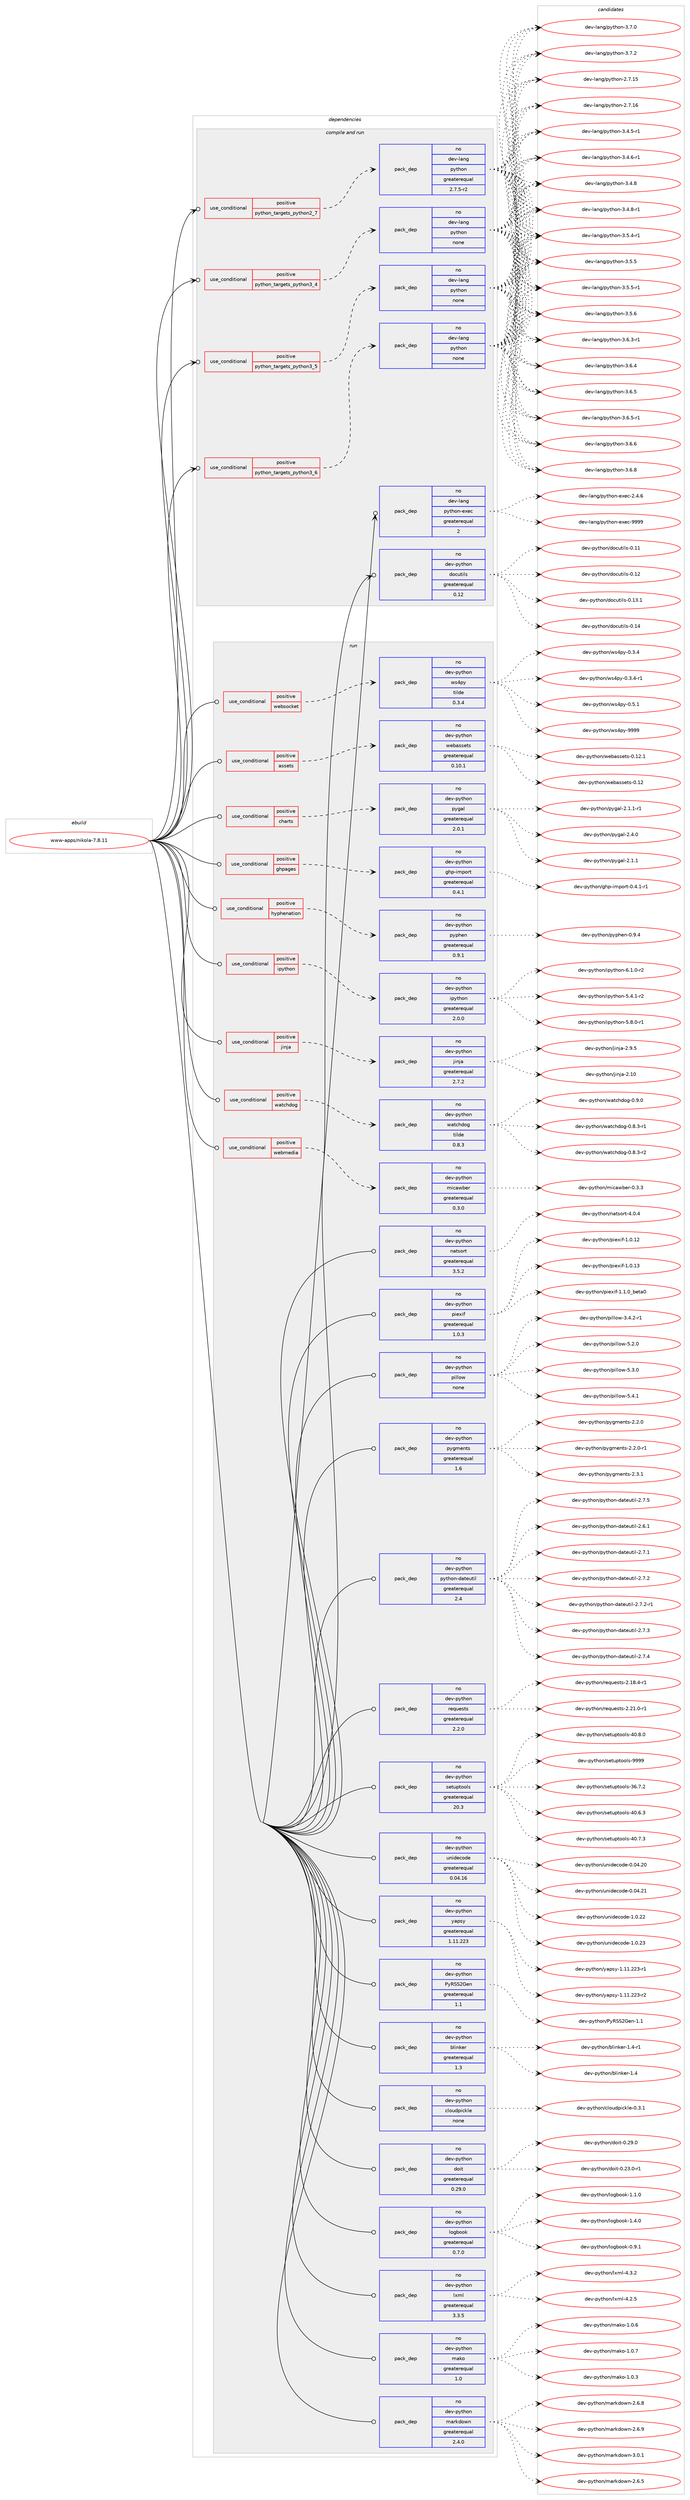 digraph prolog {

# *************
# Graph options
# *************

newrank=true;
concentrate=true;
compound=true;
graph [rankdir=LR,fontname=Helvetica,fontsize=10,ranksep=1.5];#, ranksep=2.5, nodesep=0.2];
edge  [arrowhead=vee];
node  [fontname=Helvetica,fontsize=10];

# **********
# The ebuild
# **********

subgraph cluster_leftcol {
color=gray;
rank=same;
label=<<i>ebuild</i>>;
id [label="www-apps/nikola-7.8.11", color=red, width=4, href="../www-apps/nikola-7.8.11.svg"];
}

# ****************
# The dependencies
# ****************

subgraph cluster_midcol {
color=gray;
label=<<i>dependencies</i>>;
subgraph cluster_compile {
fillcolor="#eeeeee";
style=filled;
label=<<i>compile</i>>;
}
subgraph cluster_compileandrun {
fillcolor="#eeeeee";
style=filled;
label=<<i>compile and run</i>>;
subgraph cond463301 {
dependency1745861 [label=<<TABLE BORDER="0" CELLBORDER="1" CELLSPACING="0" CELLPADDING="4"><TR><TD ROWSPAN="3" CELLPADDING="10">use_conditional</TD></TR><TR><TD>positive</TD></TR><TR><TD>python_targets_python2_7</TD></TR></TABLE>>, shape=none, color=red];
subgraph pack1253371 {
dependency1745862 [label=<<TABLE BORDER="0" CELLBORDER="1" CELLSPACING="0" CELLPADDING="4" WIDTH="220"><TR><TD ROWSPAN="6" CELLPADDING="30">pack_dep</TD></TR><TR><TD WIDTH="110">no</TD></TR><TR><TD>dev-lang</TD></TR><TR><TD>python</TD></TR><TR><TD>greaterequal</TD></TR><TR><TD>2.7.5-r2</TD></TR></TABLE>>, shape=none, color=blue];
}
dependency1745861:e -> dependency1745862:w [weight=20,style="dashed",arrowhead="vee"];
}
id:e -> dependency1745861:w [weight=20,style="solid",arrowhead="odotvee"];
subgraph cond463302 {
dependency1745863 [label=<<TABLE BORDER="0" CELLBORDER="1" CELLSPACING="0" CELLPADDING="4"><TR><TD ROWSPAN="3" CELLPADDING="10">use_conditional</TD></TR><TR><TD>positive</TD></TR><TR><TD>python_targets_python3_4</TD></TR></TABLE>>, shape=none, color=red];
subgraph pack1253372 {
dependency1745864 [label=<<TABLE BORDER="0" CELLBORDER="1" CELLSPACING="0" CELLPADDING="4" WIDTH="220"><TR><TD ROWSPAN="6" CELLPADDING="30">pack_dep</TD></TR><TR><TD WIDTH="110">no</TD></TR><TR><TD>dev-lang</TD></TR><TR><TD>python</TD></TR><TR><TD>none</TD></TR><TR><TD></TD></TR></TABLE>>, shape=none, color=blue];
}
dependency1745863:e -> dependency1745864:w [weight=20,style="dashed",arrowhead="vee"];
}
id:e -> dependency1745863:w [weight=20,style="solid",arrowhead="odotvee"];
subgraph cond463303 {
dependency1745865 [label=<<TABLE BORDER="0" CELLBORDER="1" CELLSPACING="0" CELLPADDING="4"><TR><TD ROWSPAN="3" CELLPADDING="10">use_conditional</TD></TR><TR><TD>positive</TD></TR><TR><TD>python_targets_python3_5</TD></TR></TABLE>>, shape=none, color=red];
subgraph pack1253373 {
dependency1745866 [label=<<TABLE BORDER="0" CELLBORDER="1" CELLSPACING="0" CELLPADDING="4" WIDTH="220"><TR><TD ROWSPAN="6" CELLPADDING="30">pack_dep</TD></TR><TR><TD WIDTH="110">no</TD></TR><TR><TD>dev-lang</TD></TR><TR><TD>python</TD></TR><TR><TD>none</TD></TR><TR><TD></TD></TR></TABLE>>, shape=none, color=blue];
}
dependency1745865:e -> dependency1745866:w [weight=20,style="dashed",arrowhead="vee"];
}
id:e -> dependency1745865:w [weight=20,style="solid",arrowhead="odotvee"];
subgraph cond463304 {
dependency1745867 [label=<<TABLE BORDER="0" CELLBORDER="1" CELLSPACING="0" CELLPADDING="4"><TR><TD ROWSPAN="3" CELLPADDING="10">use_conditional</TD></TR><TR><TD>positive</TD></TR><TR><TD>python_targets_python3_6</TD></TR></TABLE>>, shape=none, color=red];
subgraph pack1253374 {
dependency1745868 [label=<<TABLE BORDER="0" CELLBORDER="1" CELLSPACING="0" CELLPADDING="4" WIDTH="220"><TR><TD ROWSPAN="6" CELLPADDING="30">pack_dep</TD></TR><TR><TD WIDTH="110">no</TD></TR><TR><TD>dev-lang</TD></TR><TR><TD>python</TD></TR><TR><TD>none</TD></TR><TR><TD></TD></TR></TABLE>>, shape=none, color=blue];
}
dependency1745867:e -> dependency1745868:w [weight=20,style="dashed",arrowhead="vee"];
}
id:e -> dependency1745867:w [weight=20,style="solid",arrowhead="odotvee"];
subgraph pack1253375 {
dependency1745869 [label=<<TABLE BORDER="0" CELLBORDER="1" CELLSPACING="0" CELLPADDING="4" WIDTH="220"><TR><TD ROWSPAN="6" CELLPADDING="30">pack_dep</TD></TR><TR><TD WIDTH="110">no</TD></TR><TR><TD>dev-lang</TD></TR><TR><TD>python-exec</TD></TR><TR><TD>greaterequal</TD></TR><TR><TD>2</TD></TR></TABLE>>, shape=none, color=blue];
}
id:e -> dependency1745869:w [weight=20,style="solid",arrowhead="odotvee"];
subgraph pack1253376 {
dependency1745870 [label=<<TABLE BORDER="0" CELLBORDER="1" CELLSPACING="0" CELLPADDING="4" WIDTH="220"><TR><TD ROWSPAN="6" CELLPADDING="30">pack_dep</TD></TR><TR><TD WIDTH="110">no</TD></TR><TR><TD>dev-python</TD></TR><TR><TD>docutils</TD></TR><TR><TD>greaterequal</TD></TR><TR><TD>0.12</TD></TR></TABLE>>, shape=none, color=blue];
}
id:e -> dependency1745870:w [weight=20,style="solid",arrowhead="odotvee"];
}
subgraph cluster_run {
fillcolor="#eeeeee";
style=filled;
label=<<i>run</i>>;
subgraph cond463305 {
dependency1745871 [label=<<TABLE BORDER="0" CELLBORDER="1" CELLSPACING="0" CELLPADDING="4"><TR><TD ROWSPAN="3" CELLPADDING="10">use_conditional</TD></TR><TR><TD>positive</TD></TR><TR><TD>assets</TD></TR></TABLE>>, shape=none, color=red];
subgraph pack1253377 {
dependency1745872 [label=<<TABLE BORDER="0" CELLBORDER="1" CELLSPACING="0" CELLPADDING="4" WIDTH="220"><TR><TD ROWSPAN="6" CELLPADDING="30">pack_dep</TD></TR><TR><TD WIDTH="110">no</TD></TR><TR><TD>dev-python</TD></TR><TR><TD>webassets</TD></TR><TR><TD>greaterequal</TD></TR><TR><TD>0.10.1</TD></TR></TABLE>>, shape=none, color=blue];
}
dependency1745871:e -> dependency1745872:w [weight=20,style="dashed",arrowhead="vee"];
}
id:e -> dependency1745871:w [weight=20,style="solid",arrowhead="odot"];
subgraph cond463306 {
dependency1745873 [label=<<TABLE BORDER="0" CELLBORDER="1" CELLSPACING="0" CELLPADDING="4"><TR><TD ROWSPAN="3" CELLPADDING="10">use_conditional</TD></TR><TR><TD>positive</TD></TR><TR><TD>charts</TD></TR></TABLE>>, shape=none, color=red];
subgraph pack1253378 {
dependency1745874 [label=<<TABLE BORDER="0" CELLBORDER="1" CELLSPACING="0" CELLPADDING="4" WIDTH="220"><TR><TD ROWSPAN="6" CELLPADDING="30">pack_dep</TD></TR><TR><TD WIDTH="110">no</TD></TR><TR><TD>dev-python</TD></TR><TR><TD>pygal</TD></TR><TR><TD>greaterequal</TD></TR><TR><TD>2.0.1</TD></TR></TABLE>>, shape=none, color=blue];
}
dependency1745873:e -> dependency1745874:w [weight=20,style="dashed",arrowhead="vee"];
}
id:e -> dependency1745873:w [weight=20,style="solid",arrowhead="odot"];
subgraph cond463307 {
dependency1745875 [label=<<TABLE BORDER="0" CELLBORDER="1" CELLSPACING="0" CELLPADDING="4"><TR><TD ROWSPAN="3" CELLPADDING="10">use_conditional</TD></TR><TR><TD>positive</TD></TR><TR><TD>ghpages</TD></TR></TABLE>>, shape=none, color=red];
subgraph pack1253379 {
dependency1745876 [label=<<TABLE BORDER="0" CELLBORDER="1" CELLSPACING="0" CELLPADDING="4" WIDTH="220"><TR><TD ROWSPAN="6" CELLPADDING="30">pack_dep</TD></TR><TR><TD WIDTH="110">no</TD></TR><TR><TD>dev-python</TD></TR><TR><TD>ghp-import</TD></TR><TR><TD>greaterequal</TD></TR><TR><TD>0.4.1</TD></TR></TABLE>>, shape=none, color=blue];
}
dependency1745875:e -> dependency1745876:w [weight=20,style="dashed",arrowhead="vee"];
}
id:e -> dependency1745875:w [weight=20,style="solid",arrowhead="odot"];
subgraph cond463308 {
dependency1745877 [label=<<TABLE BORDER="0" CELLBORDER="1" CELLSPACING="0" CELLPADDING="4"><TR><TD ROWSPAN="3" CELLPADDING="10">use_conditional</TD></TR><TR><TD>positive</TD></TR><TR><TD>hyphenation</TD></TR></TABLE>>, shape=none, color=red];
subgraph pack1253380 {
dependency1745878 [label=<<TABLE BORDER="0" CELLBORDER="1" CELLSPACING="0" CELLPADDING="4" WIDTH="220"><TR><TD ROWSPAN="6" CELLPADDING="30">pack_dep</TD></TR><TR><TD WIDTH="110">no</TD></TR><TR><TD>dev-python</TD></TR><TR><TD>pyphen</TD></TR><TR><TD>greaterequal</TD></TR><TR><TD>0.9.1</TD></TR></TABLE>>, shape=none, color=blue];
}
dependency1745877:e -> dependency1745878:w [weight=20,style="dashed",arrowhead="vee"];
}
id:e -> dependency1745877:w [weight=20,style="solid",arrowhead="odot"];
subgraph cond463309 {
dependency1745879 [label=<<TABLE BORDER="0" CELLBORDER="1" CELLSPACING="0" CELLPADDING="4"><TR><TD ROWSPAN="3" CELLPADDING="10">use_conditional</TD></TR><TR><TD>positive</TD></TR><TR><TD>ipython</TD></TR></TABLE>>, shape=none, color=red];
subgraph pack1253381 {
dependency1745880 [label=<<TABLE BORDER="0" CELLBORDER="1" CELLSPACING="0" CELLPADDING="4" WIDTH="220"><TR><TD ROWSPAN="6" CELLPADDING="30">pack_dep</TD></TR><TR><TD WIDTH="110">no</TD></TR><TR><TD>dev-python</TD></TR><TR><TD>ipython</TD></TR><TR><TD>greaterequal</TD></TR><TR><TD>2.0.0</TD></TR></TABLE>>, shape=none, color=blue];
}
dependency1745879:e -> dependency1745880:w [weight=20,style="dashed",arrowhead="vee"];
}
id:e -> dependency1745879:w [weight=20,style="solid",arrowhead="odot"];
subgraph cond463310 {
dependency1745881 [label=<<TABLE BORDER="0" CELLBORDER="1" CELLSPACING="0" CELLPADDING="4"><TR><TD ROWSPAN="3" CELLPADDING="10">use_conditional</TD></TR><TR><TD>positive</TD></TR><TR><TD>jinja</TD></TR></TABLE>>, shape=none, color=red];
subgraph pack1253382 {
dependency1745882 [label=<<TABLE BORDER="0" CELLBORDER="1" CELLSPACING="0" CELLPADDING="4" WIDTH="220"><TR><TD ROWSPAN="6" CELLPADDING="30">pack_dep</TD></TR><TR><TD WIDTH="110">no</TD></TR><TR><TD>dev-python</TD></TR><TR><TD>jinja</TD></TR><TR><TD>greaterequal</TD></TR><TR><TD>2.7.2</TD></TR></TABLE>>, shape=none, color=blue];
}
dependency1745881:e -> dependency1745882:w [weight=20,style="dashed",arrowhead="vee"];
}
id:e -> dependency1745881:w [weight=20,style="solid",arrowhead="odot"];
subgraph cond463311 {
dependency1745883 [label=<<TABLE BORDER="0" CELLBORDER="1" CELLSPACING="0" CELLPADDING="4"><TR><TD ROWSPAN="3" CELLPADDING="10">use_conditional</TD></TR><TR><TD>positive</TD></TR><TR><TD>watchdog</TD></TR></TABLE>>, shape=none, color=red];
subgraph pack1253383 {
dependency1745884 [label=<<TABLE BORDER="0" CELLBORDER="1" CELLSPACING="0" CELLPADDING="4" WIDTH="220"><TR><TD ROWSPAN="6" CELLPADDING="30">pack_dep</TD></TR><TR><TD WIDTH="110">no</TD></TR><TR><TD>dev-python</TD></TR><TR><TD>watchdog</TD></TR><TR><TD>tilde</TD></TR><TR><TD>0.8.3</TD></TR></TABLE>>, shape=none, color=blue];
}
dependency1745883:e -> dependency1745884:w [weight=20,style="dashed",arrowhead="vee"];
}
id:e -> dependency1745883:w [weight=20,style="solid",arrowhead="odot"];
subgraph cond463312 {
dependency1745885 [label=<<TABLE BORDER="0" CELLBORDER="1" CELLSPACING="0" CELLPADDING="4"><TR><TD ROWSPAN="3" CELLPADDING="10">use_conditional</TD></TR><TR><TD>positive</TD></TR><TR><TD>webmedia</TD></TR></TABLE>>, shape=none, color=red];
subgraph pack1253384 {
dependency1745886 [label=<<TABLE BORDER="0" CELLBORDER="1" CELLSPACING="0" CELLPADDING="4" WIDTH="220"><TR><TD ROWSPAN="6" CELLPADDING="30">pack_dep</TD></TR><TR><TD WIDTH="110">no</TD></TR><TR><TD>dev-python</TD></TR><TR><TD>micawber</TD></TR><TR><TD>greaterequal</TD></TR><TR><TD>0.3.0</TD></TR></TABLE>>, shape=none, color=blue];
}
dependency1745885:e -> dependency1745886:w [weight=20,style="dashed",arrowhead="vee"];
}
id:e -> dependency1745885:w [weight=20,style="solid",arrowhead="odot"];
subgraph cond463313 {
dependency1745887 [label=<<TABLE BORDER="0" CELLBORDER="1" CELLSPACING="0" CELLPADDING="4"><TR><TD ROWSPAN="3" CELLPADDING="10">use_conditional</TD></TR><TR><TD>positive</TD></TR><TR><TD>websocket</TD></TR></TABLE>>, shape=none, color=red];
subgraph pack1253385 {
dependency1745888 [label=<<TABLE BORDER="0" CELLBORDER="1" CELLSPACING="0" CELLPADDING="4" WIDTH="220"><TR><TD ROWSPAN="6" CELLPADDING="30">pack_dep</TD></TR><TR><TD WIDTH="110">no</TD></TR><TR><TD>dev-python</TD></TR><TR><TD>ws4py</TD></TR><TR><TD>tilde</TD></TR><TR><TD>0.3.4</TD></TR></TABLE>>, shape=none, color=blue];
}
dependency1745887:e -> dependency1745888:w [weight=20,style="dashed",arrowhead="vee"];
}
id:e -> dependency1745887:w [weight=20,style="solid",arrowhead="odot"];
subgraph pack1253386 {
dependency1745889 [label=<<TABLE BORDER="0" CELLBORDER="1" CELLSPACING="0" CELLPADDING="4" WIDTH="220"><TR><TD ROWSPAN="6" CELLPADDING="30">pack_dep</TD></TR><TR><TD WIDTH="110">no</TD></TR><TR><TD>dev-python</TD></TR><TR><TD>PyRSS2Gen</TD></TR><TR><TD>greaterequal</TD></TR><TR><TD>1.1</TD></TR></TABLE>>, shape=none, color=blue];
}
id:e -> dependency1745889:w [weight=20,style="solid",arrowhead="odot"];
subgraph pack1253387 {
dependency1745890 [label=<<TABLE BORDER="0" CELLBORDER="1" CELLSPACING="0" CELLPADDING="4" WIDTH="220"><TR><TD ROWSPAN="6" CELLPADDING="30">pack_dep</TD></TR><TR><TD WIDTH="110">no</TD></TR><TR><TD>dev-python</TD></TR><TR><TD>blinker</TD></TR><TR><TD>greaterequal</TD></TR><TR><TD>1.3</TD></TR></TABLE>>, shape=none, color=blue];
}
id:e -> dependency1745890:w [weight=20,style="solid",arrowhead="odot"];
subgraph pack1253388 {
dependency1745891 [label=<<TABLE BORDER="0" CELLBORDER="1" CELLSPACING="0" CELLPADDING="4" WIDTH="220"><TR><TD ROWSPAN="6" CELLPADDING="30">pack_dep</TD></TR><TR><TD WIDTH="110">no</TD></TR><TR><TD>dev-python</TD></TR><TR><TD>cloudpickle</TD></TR><TR><TD>none</TD></TR><TR><TD></TD></TR></TABLE>>, shape=none, color=blue];
}
id:e -> dependency1745891:w [weight=20,style="solid",arrowhead="odot"];
subgraph pack1253389 {
dependency1745892 [label=<<TABLE BORDER="0" CELLBORDER="1" CELLSPACING="0" CELLPADDING="4" WIDTH="220"><TR><TD ROWSPAN="6" CELLPADDING="30">pack_dep</TD></TR><TR><TD WIDTH="110">no</TD></TR><TR><TD>dev-python</TD></TR><TR><TD>doit</TD></TR><TR><TD>greaterequal</TD></TR><TR><TD>0.29.0</TD></TR></TABLE>>, shape=none, color=blue];
}
id:e -> dependency1745892:w [weight=20,style="solid",arrowhead="odot"];
subgraph pack1253390 {
dependency1745893 [label=<<TABLE BORDER="0" CELLBORDER="1" CELLSPACING="0" CELLPADDING="4" WIDTH="220"><TR><TD ROWSPAN="6" CELLPADDING="30">pack_dep</TD></TR><TR><TD WIDTH="110">no</TD></TR><TR><TD>dev-python</TD></TR><TR><TD>logbook</TD></TR><TR><TD>greaterequal</TD></TR><TR><TD>0.7.0</TD></TR></TABLE>>, shape=none, color=blue];
}
id:e -> dependency1745893:w [weight=20,style="solid",arrowhead="odot"];
subgraph pack1253391 {
dependency1745894 [label=<<TABLE BORDER="0" CELLBORDER="1" CELLSPACING="0" CELLPADDING="4" WIDTH="220"><TR><TD ROWSPAN="6" CELLPADDING="30">pack_dep</TD></TR><TR><TD WIDTH="110">no</TD></TR><TR><TD>dev-python</TD></TR><TR><TD>lxml</TD></TR><TR><TD>greaterequal</TD></TR><TR><TD>3.3.5</TD></TR></TABLE>>, shape=none, color=blue];
}
id:e -> dependency1745894:w [weight=20,style="solid",arrowhead="odot"];
subgraph pack1253392 {
dependency1745895 [label=<<TABLE BORDER="0" CELLBORDER="1" CELLSPACING="0" CELLPADDING="4" WIDTH="220"><TR><TD ROWSPAN="6" CELLPADDING="30">pack_dep</TD></TR><TR><TD WIDTH="110">no</TD></TR><TR><TD>dev-python</TD></TR><TR><TD>mako</TD></TR><TR><TD>greaterequal</TD></TR><TR><TD>1.0</TD></TR></TABLE>>, shape=none, color=blue];
}
id:e -> dependency1745895:w [weight=20,style="solid",arrowhead="odot"];
subgraph pack1253393 {
dependency1745896 [label=<<TABLE BORDER="0" CELLBORDER="1" CELLSPACING="0" CELLPADDING="4" WIDTH="220"><TR><TD ROWSPAN="6" CELLPADDING="30">pack_dep</TD></TR><TR><TD WIDTH="110">no</TD></TR><TR><TD>dev-python</TD></TR><TR><TD>markdown</TD></TR><TR><TD>greaterequal</TD></TR><TR><TD>2.4.0</TD></TR></TABLE>>, shape=none, color=blue];
}
id:e -> dependency1745896:w [weight=20,style="solid",arrowhead="odot"];
subgraph pack1253394 {
dependency1745897 [label=<<TABLE BORDER="0" CELLBORDER="1" CELLSPACING="0" CELLPADDING="4" WIDTH="220"><TR><TD ROWSPAN="6" CELLPADDING="30">pack_dep</TD></TR><TR><TD WIDTH="110">no</TD></TR><TR><TD>dev-python</TD></TR><TR><TD>natsort</TD></TR><TR><TD>greaterequal</TD></TR><TR><TD>3.5.2</TD></TR></TABLE>>, shape=none, color=blue];
}
id:e -> dependency1745897:w [weight=20,style="solid",arrowhead="odot"];
subgraph pack1253395 {
dependency1745898 [label=<<TABLE BORDER="0" CELLBORDER="1" CELLSPACING="0" CELLPADDING="4" WIDTH="220"><TR><TD ROWSPAN="6" CELLPADDING="30">pack_dep</TD></TR><TR><TD WIDTH="110">no</TD></TR><TR><TD>dev-python</TD></TR><TR><TD>piexif</TD></TR><TR><TD>greaterequal</TD></TR><TR><TD>1.0.3</TD></TR></TABLE>>, shape=none, color=blue];
}
id:e -> dependency1745898:w [weight=20,style="solid",arrowhead="odot"];
subgraph pack1253396 {
dependency1745899 [label=<<TABLE BORDER="0" CELLBORDER="1" CELLSPACING="0" CELLPADDING="4" WIDTH="220"><TR><TD ROWSPAN="6" CELLPADDING="30">pack_dep</TD></TR><TR><TD WIDTH="110">no</TD></TR><TR><TD>dev-python</TD></TR><TR><TD>pillow</TD></TR><TR><TD>none</TD></TR><TR><TD></TD></TR></TABLE>>, shape=none, color=blue];
}
id:e -> dependency1745899:w [weight=20,style="solid",arrowhead="odot"];
subgraph pack1253397 {
dependency1745900 [label=<<TABLE BORDER="0" CELLBORDER="1" CELLSPACING="0" CELLPADDING="4" WIDTH="220"><TR><TD ROWSPAN="6" CELLPADDING="30">pack_dep</TD></TR><TR><TD WIDTH="110">no</TD></TR><TR><TD>dev-python</TD></TR><TR><TD>pygments</TD></TR><TR><TD>greaterequal</TD></TR><TR><TD>1.6</TD></TR></TABLE>>, shape=none, color=blue];
}
id:e -> dependency1745900:w [weight=20,style="solid",arrowhead="odot"];
subgraph pack1253398 {
dependency1745901 [label=<<TABLE BORDER="0" CELLBORDER="1" CELLSPACING="0" CELLPADDING="4" WIDTH="220"><TR><TD ROWSPAN="6" CELLPADDING="30">pack_dep</TD></TR><TR><TD WIDTH="110">no</TD></TR><TR><TD>dev-python</TD></TR><TR><TD>python-dateutil</TD></TR><TR><TD>greaterequal</TD></TR><TR><TD>2.4</TD></TR></TABLE>>, shape=none, color=blue];
}
id:e -> dependency1745901:w [weight=20,style="solid",arrowhead="odot"];
subgraph pack1253399 {
dependency1745902 [label=<<TABLE BORDER="0" CELLBORDER="1" CELLSPACING="0" CELLPADDING="4" WIDTH="220"><TR><TD ROWSPAN="6" CELLPADDING="30">pack_dep</TD></TR><TR><TD WIDTH="110">no</TD></TR><TR><TD>dev-python</TD></TR><TR><TD>requests</TD></TR><TR><TD>greaterequal</TD></TR><TR><TD>2.2.0</TD></TR></TABLE>>, shape=none, color=blue];
}
id:e -> dependency1745902:w [weight=20,style="solid",arrowhead="odot"];
subgraph pack1253400 {
dependency1745903 [label=<<TABLE BORDER="0" CELLBORDER="1" CELLSPACING="0" CELLPADDING="4" WIDTH="220"><TR><TD ROWSPAN="6" CELLPADDING="30">pack_dep</TD></TR><TR><TD WIDTH="110">no</TD></TR><TR><TD>dev-python</TD></TR><TR><TD>setuptools</TD></TR><TR><TD>greaterequal</TD></TR><TR><TD>20.3</TD></TR></TABLE>>, shape=none, color=blue];
}
id:e -> dependency1745903:w [weight=20,style="solid",arrowhead="odot"];
subgraph pack1253401 {
dependency1745904 [label=<<TABLE BORDER="0" CELLBORDER="1" CELLSPACING="0" CELLPADDING="4" WIDTH="220"><TR><TD ROWSPAN="6" CELLPADDING="30">pack_dep</TD></TR><TR><TD WIDTH="110">no</TD></TR><TR><TD>dev-python</TD></TR><TR><TD>unidecode</TD></TR><TR><TD>greaterequal</TD></TR><TR><TD>0.04.16</TD></TR></TABLE>>, shape=none, color=blue];
}
id:e -> dependency1745904:w [weight=20,style="solid",arrowhead="odot"];
subgraph pack1253402 {
dependency1745905 [label=<<TABLE BORDER="0" CELLBORDER="1" CELLSPACING="0" CELLPADDING="4" WIDTH="220"><TR><TD ROWSPAN="6" CELLPADDING="30">pack_dep</TD></TR><TR><TD WIDTH="110">no</TD></TR><TR><TD>dev-python</TD></TR><TR><TD>yapsy</TD></TR><TR><TD>greaterequal</TD></TR><TR><TD>1.11.223</TD></TR></TABLE>>, shape=none, color=blue];
}
id:e -> dependency1745905:w [weight=20,style="solid",arrowhead="odot"];
}
}

# **************
# The candidates
# **************

subgraph cluster_choices {
rank=same;
color=gray;
label=<<i>candidates</i>>;

subgraph choice1253371 {
color=black;
nodesep=1;
choice10010111845108971101034711212111610411111045504655464953 [label="dev-lang/python-2.7.15", color=red, width=4,href="../dev-lang/python-2.7.15.svg"];
choice10010111845108971101034711212111610411111045504655464954 [label="dev-lang/python-2.7.16", color=red, width=4,href="../dev-lang/python-2.7.16.svg"];
choice1001011184510897110103471121211161041111104551465246534511449 [label="dev-lang/python-3.4.5-r1", color=red, width=4,href="../dev-lang/python-3.4.5-r1.svg"];
choice1001011184510897110103471121211161041111104551465246544511449 [label="dev-lang/python-3.4.6-r1", color=red, width=4,href="../dev-lang/python-3.4.6-r1.svg"];
choice100101118451089711010347112121116104111110455146524656 [label="dev-lang/python-3.4.8", color=red, width=4,href="../dev-lang/python-3.4.8.svg"];
choice1001011184510897110103471121211161041111104551465246564511449 [label="dev-lang/python-3.4.8-r1", color=red, width=4,href="../dev-lang/python-3.4.8-r1.svg"];
choice1001011184510897110103471121211161041111104551465346524511449 [label="dev-lang/python-3.5.4-r1", color=red, width=4,href="../dev-lang/python-3.5.4-r1.svg"];
choice100101118451089711010347112121116104111110455146534653 [label="dev-lang/python-3.5.5", color=red, width=4,href="../dev-lang/python-3.5.5.svg"];
choice1001011184510897110103471121211161041111104551465346534511449 [label="dev-lang/python-3.5.5-r1", color=red, width=4,href="../dev-lang/python-3.5.5-r1.svg"];
choice100101118451089711010347112121116104111110455146534654 [label="dev-lang/python-3.5.6", color=red, width=4,href="../dev-lang/python-3.5.6.svg"];
choice1001011184510897110103471121211161041111104551465446514511449 [label="dev-lang/python-3.6.3-r1", color=red, width=4,href="../dev-lang/python-3.6.3-r1.svg"];
choice100101118451089711010347112121116104111110455146544652 [label="dev-lang/python-3.6.4", color=red, width=4,href="../dev-lang/python-3.6.4.svg"];
choice100101118451089711010347112121116104111110455146544653 [label="dev-lang/python-3.6.5", color=red, width=4,href="../dev-lang/python-3.6.5.svg"];
choice1001011184510897110103471121211161041111104551465446534511449 [label="dev-lang/python-3.6.5-r1", color=red, width=4,href="../dev-lang/python-3.6.5-r1.svg"];
choice100101118451089711010347112121116104111110455146544654 [label="dev-lang/python-3.6.6", color=red, width=4,href="../dev-lang/python-3.6.6.svg"];
choice100101118451089711010347112121116104111110455146544656 [label="dev-lang/python-3.6.8", color=red, width=4,href="../dev-lang/python-3.6.8.svg"];
choice100101118451089711010347112121116104111110455146554648 [label="dev-lang/python-3.7.0", color=red, width=4,href="../dev-lang/python-3.7.0.svg"];
choice100101118451089711010347112121116104111110455146554650 [label="dev-lang/python-3.7.2", color=red, width=4,href="../dev-lang/python-3.7.2.svg"];
dependency1745862:e -> choice10010111845108971101034711212111610411111045504655464953:w [style=dotted,weight="100"];
dependency1745862:e -> choice10010111845108971101034711212111610411111045504655464954:w [style=dotted,weight="100"];
dependency1745862:e -> choice1001011184510897110103471121211161041111104551465246534511449:w [style=dotted,weight="100"];
dependency1745862:e -> choice1001011184510897110103471121211161041111104551465246544511449:w [style=dotted,weight="100"];
dependency1745862:e -> choice100101118451089711010347112121116104111110455146524656:w [style=dotted,weight="100"];
dependency1745862:e -> choice1001011184510897110103471121211161041111104551465246564511449:w [style=dotted,weight="100"];
dependency1745862:e -> choice1001011184510897110103471121211161041111104551465346524511449:w [style=dotted,weight="100"];
dependency1745862:e -> choice100101118451089711010347112121116104111110455146534653:w [style=dotted,weight="100"];
dependency1745862:e -> choice1001011184510897110103471121211161041111104551465346534511449:w [style=dotted,weight="100"];
dependency1745862:e -> choice100101118451089711010347112121116104111110455146534654:w [style=dotted,weight="100"];
dependency1745862:e -> choice1001011184510897110103471121211161041111104551465446514511449:w [style=dotted,weight="100"];
dependency1745862:e -> choice100101118451089711010347112121116104111110455146544652:w [style=dotted,weight="100"];
dependency1745862:e -> choice100101118451089711010347112121116104111110455146544653:w [style=dotted,weight="100"];
dependency1745862:e -> choice1001011184510897110103471121211161041111104551465446534511449:w [style=dotted,weight="100"];
dependency1745862:e -> choice100101118451089711010347112121116104111110455146544654:w [style=dotted,weight="100"];
dependency1745862:e -> choice100101118451089711010347112121116104111110455146544656:w [style=dotted,weight="100"];
dependency1745862:e -> choice100101118451089711010347112121116104111110455146554648:w [style=dotted,weight="100"];
dependency1745862:e -> choice100101118451089711010347112121116104111110455146554650:w [style=dotted,weight="100"];
}
subgraph choice1253372 {
color=black;
nodesep=1;
choice10010111845108971101034711212111610411111045504655464953 [label="dev-lang/python-2.7.15", color=red, width=4,href="../dev-lang/python-2.7.15.svg"];
choice10010111845108971101034711212111610411111045504655464954 [label="dev-lang/python-2.7.16", color=red, width=4,href="../dev-lang/python-2.7.16.svg"];
choice1001011184510897110103471121211161041111104551465246534511449 [label="dev-lang/python-3.4.5-r1", color=red, width=4,href="../dev-lang/python-3.4.5-r1.svg"];
choice1001011184510897110103471121211161041111104551465246544511449 [label="dev-lang/python-3.4.6-r1", color=red, width=4,href="../dev-lang/python-3.4.6-r1.svg"];
choice100101118451089711010347112121116104111110455146524656 [label="dev-lang/python-3.4.8", color=red, width=4,href="../dev-lang/python-3.4.8.svg"];
choice1001011184510897110103471121211161041111104551465246564511449 [label="dev-lang/python-3.4.8-r1", color=red, width=4,href="../dev-lang/python-3.4.8-r1.svg"];
choice1001011184510897110103471121211161041111104551465346524511449 [label="dev-lang/python-3.5.4-r1", color=red, width=4,href="../dev-lang/python-3.5.4-r1.svg"];
choice100101118451089711010347112121116104111110455146534653 [label="dev-lang/python-3.5.5", color=red, width=4,href="../dev-lang/python-3.5.5.svg"];
choice1001011184510897110103471121211161041111104551465346534511449 [label="dev-lang/python-3.5.5-r1", color=red, width=4,href="../dev-lang/python-3.5.5-r1.svg"];
choice100101118451089711010347112121116104111110455146534654 [label="dev-lang/python-3.5.6", color=red, width=4,href="../dev-lang/python-3.5.6.svg"];
choice1001011184510897110103471121211161041111104551465446514511449 [label="dev-lang/python-3.6.3-r1", color=red, width=4,href="../dev-lang/python-3.6.3-r1.svg"];
choice100101118451089711010347112121116104111110455146544652 [label="dev-lang/python-3.6.4", color=red, width=4,href="../dev-lang/python-3.6.4.svg"];
choice100101118451089711010347112121116104111110455146544653 [label="dev-lang/python-3.6.5", color=red, width=4,href="../dev-lang/python-3.6.5.svg"];
choice1001011184510897110103471121211161041111104551465446534511449 [label="dev-lang/python-3.6.5-r1", color=red, width=4,href="../dev-lang/python-3.6.5-r1.svg"];
choice100101118451089711010347112121116104111110455146544654 [label="dev-lang/python-3.6.6", color=red, width=4,href="../dev-lang/python-3.6.6.svg"];
choice100101118451089711010347112121116104111110455146544656 [label="dev-lang/python-3.6.8", color=red, width=4,href="../dev-lang/python-3.6.8.svg"];
choice100101118451089711010347112121116104111110455146554648 [label="dev-lang/python-3.7.0", color=red, width=4,href="../dev-lang/python-3.7.0.svg"];
choice100101118451089711010347112121116104111110455146554650 [label="dev-lang/python-3.7.2", color=red, width=4,href="../dev-lang/python-3.7.2.svg"];
dependency1745864:e -> choice10010111845108971101034711212111610411111045504655464953:w [style=dotted,weight="100"];
dependency1745864:e -> choice10010111845108971101034711212111610411111045504655464954:w [style=dotted,weight="100"];
dependency1745864:e -> choice1001011184510897110103471121211161041111104551465246534511449:w [style=dotted,weight="100"];
dependency1745864:e -> choice1001011184510897110103471121211161041111104551465246544511449:w [style=dotted,weight="100"];
dependency1745864:e -> choice100101118451089711010347112121116104111110455146524656:w [style=dotted,weight="100"];
dependency1745864:e -> choice1001011184510897110103471121211161041111104551465246564511449:w [style=dotted,weight="100"];
dependency1745864:e -> choice1001011184510897110103471121211161041111104551465346524511449:w [style=dotted,weight="100"];
dependency1745864:e -> choice100101118451089711010347112121116104111110455146534653:w [style=dotted,weight="100"];
dependency1745864:e -> choice1001011184510897110103471121211161041111104551465346534511449:w [style=dotted,weight="100"];
dependency1745864:e -> choice100101118451089711010347112121116104111110455146534654:w [style=dotted,weight="100"];
dependency1745864:e -> choice1001011184510897110103471121211161041111104551465446514511449:w [style=dotted,weight="100"];
dependency1745864:e -> choice100101118451089711010347112121116104111110455146544652:w [style=dotted,weight="100"];
dependency1745864:e -> choice100101118451089711010347112121116104111110455146544653:w [style=dotted,weight="100"];
dependency1745864:e -> choice1001011184510897110103471121211161041111104551465446534511449:w [style=dotted,weight="100"];
dependency1745864:e -> choice100101118451089711010347112121116104111110455146544654:w [style=dotted,weight="100"];
dependency1745864:e -> choice100101118451089711010347112121116104111110455146544656:w [style=dotted,weight="100"];
dependency1745864:e -> choice100101118451089711010347112121116104111110455146554648:w [style=dotted,weight="100"];
dependency1745864:e -> choice100101118451089711010347112121116104111110455146554650:w [style=dotted,weight="100"];
}
subgraph choice1253373 {
color=black;
nodesep=1;
choice10010111845108971101034711212111610411111045504655464953 [label="dev-lang/python-2.7.15", color=red, width=4,href="../dev-lang/python-2.7.15.svg"];
choice10010111845108971101034711212111610411111045504655464954 [label="dev-lang/python-2.7.16", color=red, width=4,href="../dev-lang/python-2.7.16.svg"];
choice1001011184510897110103471121211161041111104551465246534511449 [label="dev-lang/python-3.4.5-r1", color=red, width=4,href="../dev-lang/python-3.4.5-r1.svg"];
choice1001011184510897110103471121211161041111104551465246544511449 [label="dev-lang/python-3.4.6-r1", color=red, width=4,href="../dev-lang/python-3.4.6-r1.svg"];
choice100101118451089711010347112121116104111110455146524656 [label="dev-lang/python-3.4.8", color=red, width=4,href="../dev-lang/python-3.4.8.svg"];
choice1001011184510897110103471121211161041111104551465246564511449 [label="dev-lang/python-3.4.8-r1", color=red, width=4,href="../dev-lang/python-3.4.8-r1.svg"];
choice1001011184510897110103471121211161041111104551465346524511449 [label="dev-lang/python-3.5.4-r1", color=red, width=4,href="../dev-lang/python-3.5.4-r1.svg"];
choice100101118451089711010347112121116104111110455146534653 [label="dev-lang/python-3.5.5", color=red, width=4,href="../dev-lang/python-3.5.5.svg"];
choice1001011184510897110103471121211161041111104551465346534511449 [label="dev-lang/python-3.5.5-r1", color=red, width=4,href="../dev-lang/python-3.5.5-r1.svg"];
choice100101118451089711010347112121116104111110455146534654 [label="dev-lang/python-3.5.6", color=red, width=4,href="../dev-lang/python-3.5.6.svg"];
choice1001011184510897110103471121211161041111104551465446514511449 [label="dev-lang/python-3.6.3-r1", color=red, width=4,href="../dev-lang/python-3.6.3-r1.svg"];
choice100101118451089711010347112121116104111110455146544652 [label="dev-lang/python-3.6.4", color=red, width=4,href="../dev-lang/python-3.6.4.svg"];
choice100101118451089711010347112121116104111110455146544653 [label="dev-lang/python-3.6.5", color=red, width=4,href="../dev-lang/python-3.6.5.svg"];
choice1001011184510897110103471121211161041111104551465446534511449 [label="dev-lang/python-3.6.5-r1", color=red, width=4,href="../dev-lang/python-3.6.5-r1.svg"];
choice100101118451089711010347112121116104111110455146544654 [label="dev-lang/python-3.6.6", color=red, width=4,href="../dev-lang/python-3.6.6.svg"];
choice100101118451089711010347112121116104111110455146544656 [label="dev-lang/python-3.6.8", color=red, width=4,href="../dev-lang/python-3.6.8.svg"];
choice100101118451089711010347112121116104111110455146554648 [label="dev-lang/python-3.7.0", color=red, width=4,href="../dev-lang/python-3.7.0.svg"];
choice100101118451089711010347112121116104111110455146554650 [label="dev-lang/python-3.7.2", color=red, width=4,href="../dev-lang/python-3.7.2.svg"];
dependency1745866:e -> choice10010111845108971101034711212111610411111045504655464953:w [style=dotted,weight="100"];
dependency1745866:e -> choice10010111845108971101034711212111610411111045504655464954:w [style=dotted,weight="100"];
dependency1745866:e -> choice1001011184510897110103471121211161041111104551465246534511449:w [style=dotted,weight="100"];
dependency1745866:e -> choice1001011184510897110103471121211161041111104551465246544511449:w [style=dotted,weight="100"];
dependency1745866:e -> choice100101118451089711010347112121116104111110455146524656:w [style=dotted,weight="100"];
dependency1745866:e -> choice1001011184510897110103471121211161041111104551465246564511449:w [style=dotted,weight="100"];
dependency1745866:e -> choice1001011184510897110103471121211161041111104551465346524511449:w [style=dotted,weight="100"];
dependency1745866:e -> choice100101118451089711010347112121116104111110455146534653:w [style=dotted,weight="100"];
dependency1745866:e -> choice1001011184510897110103471121211161041111104551465346534511449:w [style=dotted,weight="100"];
dependency1745866:e -> choice100101118451089711010347112121116104111110455146534654:w [style=dotted,weight="100"];
dependency1745866:e -> choice1001011184510897110103471121211161041111104551465446514511449:w [style=dotted,weight="100"];
dependency1745866:e -> choice100101118451089711010347112121116104111110455146544652:w [style=dotted,weight="100"];
dependency1745866:e -> choice100101118451089711010347112121116104111110455146544653:w [style=dotted,weight="100"];
dependency1745866:e -> choice1001011184510897110103471121211161041111104551465446534511449:w [style=dotted,weight="100"];
dependency1745866:e -> choice100101118451089711010347112121116104111110455146544654:w [style=dotted,weight="100"];
dependency1745866:e -> choice100101118451089711010347112121116104111110455146544656:w [style=dotted,weight="100"];
dependency1745866:e -> choice100101118451089711010347112121116104111110455146554648:w [style=dotted,weight="100"];
dependency1745866:e -> choice100101118451089711010347112121116104111110455146554650:w [style=dotted,weight="100"];
}
subgraph choice1253374 {
color=black;
nodesep=1;
choice10010111845108971101034711212111610411111045504655464953 [label="dev-lang/python-2.7.15", color=red, width=4,href="../dev-lang/python-2.7.15.svg"];
choice10010111845108971101034711212111610411111045504655464954 [label="dev-lang/python-2.7.16", color=red, width=4,href="../dev-lang/python-2.7.16.svg"];
choice1001011184510897110103471121211161041111104551465246534511449 [label="dev-lang/python-3.4.5-r1", color=red, width=4,href="../dev-lang/python-3.4.5-r1.svg"];
choice1001011184510897110103471121211161041111104551465246544511449 [label="dev-lang/python-3.4.6-r1", color=red, width=4,href="../dev-lang/python-3.4.6-r1.svg"];
choice100101118451089711010347112121116104111110455146524656 [label="dev-lang/python-3.4.8", color=red, width=4,href="../dev-lang/python-3.4.8.svg"];
choice1001011184510897110103471121211161041111104551465246564511449 [label="dev-lang/python-3.4.8-r1", color=red, width=4,href="../dev-lang/python-3.4.8-r1.svg"];
choice1001011184510897110103471121211161041111104551465346524511449 [label="dev-lang/python-3.5.4-r1", color=red, width=4,href="../dev-lang/python-3.5.4-r1.svg"];
choice100101118451089711010347112121116104111110455146534653 [label="dev-lang/python-3.5.5", color=red, width=4,href="../dev-lang/python-3.5.5.svg"];
choice1001011184510897110103471121211161041111104551465346534511449 [label="dev-lang/python-3.5.5-r1", color=red, width=4,href="../dev-lang/python-3.5.5-r1.svg"];
choice100101118451089711010347112121116104111110455146534654 [label="dev-lang/python-3.5.6", color=red, width=4,href="../dev-lang/python-3.5.6.svg"];
choice1001011184510897110103471121211161041111104551465446514511449 [label="dev-lang/python-3.6.3-r1", color=red, width=4,href="../dev-lang/python-3.6.3-r1.svg"];
choice100101118451089711010347112121116104111110455146544652 [label="dev-lang/python-3.6.4", color=red, width=4,href="../dev-lang/python-3.6.4.svg"];
choice100101118451089711010347112121116104111110455146544653 [label="dev-lang/python-3.6.5", color=red, width=4,href="../dev-lang/python-3.6.5.svg"];
choice1001011184510897110103471121211161041111104551465446534511449 [label="dev-lang/python-3.6.5-r1", color=red, width=4,href="../dev-lang/python-3.6.5-r1.svg"];
choice100101118451089711010347112121116104111110455146544654 [label="dev-lang/python-3.6.6", color=red, width=4,href="../dev-lang/python-3.6.6.svg"];
choice100101118451089711010347112121116104111110455146544656 [label="dev-lang/python-3.6.8", color=red, width=4,href="../dev-lang/python-3.6.8.svg"];
choice100101118451089711010347112121116104111110455146554648 [label="dev-lang/python-3.7.0", color=red, width=4,href="../dev-lang/python-3.7.0.svg"];
choice100101118451089711010347112121116104111110455146554650 [label="dev-lang/python-3.7.2", color=red, width=4,href="../dev-lang/python-3.7.2.svg"];
dependency1745868:e -> choice10010111845108971101034711212111610411111045504655464953:w [style=dotted,weight="100"];
dependency1745868:e -> choice10010111845108971101034711212111610411111045504655464954:w [style=dotted,weight="100"];
dependency1745868:e -> choice1001011184510897110103471121211161041111104551465246534511449:w [style=dotted,weight="100"];
dependency1745868:e -> choice1001011184510897110103471121211161041111104551465246544511449:w [style=dotted,weight="100"];
dependency1745868:e -> choice100101118451089711010347112121116104111110455146524656:w [style=dotted,weight="100"];
dependency1745868:e -> choice1001011184510897110103471121211161041111104551465246564511449:w [style=dotted,weight="100"];
dependency1745868:e -> choice1001011184510897110103471121211161041111104551465346524511449:w [style=dotted,weight="100"];
dependency1745868:e -> choice100101118451089711010347112121116104111110455146534653:w [style=dotted,weight="100"];
dependency1745868:e -> choice1001011184510897110103471121211161041111104551465346534511449:w [style=dotted,weight="100"];
dependency1745868:e -> choice100101118451089711010347112121116104111110455146534654:w [style=dotted,weight="100"];
dependency1745868:e -> choice1001011184510897110103471121211161041111104551465446514511449:w [style=dotted,weight="100"];
dependency1745868:e -> choice100101118451089711010347112121116104111110455146544652:w [style=dotted,weight="100"];
dependency1745868:e -> choice100101118451089711010347112121116104111110455146544653:w [style=dotted,weight="100"];
dependency1745868:e -> choice1001011184510897110103471121211161041111104551465446534511449:w [style=dotted,weight="100"];
dependency1745868:e -> choice100101118451089711010347112121116104111110455146544654:w [style=dotted,weight="100"];
dependency1745868:e -> choice100101118451089711010347112121116104111110455146544656:w [style=dotted,weight="100"];
dependency1745868:e -> choice100101118451089711010347112121116104111110455146554648:w [style=dotted,weight="100"];
dependency1745868:e -> choice100101118451089711010347112121116104111110455146554650:w [style=dotted,weight="100"];
}
subgraph choice1253375 {
color=black;
nodesep=1;
choice1001011184510897110103471121211161041111104510112010199455046524654 [label="dev-lang/python-exec-2.4.6", color=red, width=4,href="../dev-lang/python-exec-2.4.6.svg"];
choice10010111845108971101034711212111610411111045101120101994557575757 [label="dev-lang/python-exec-9999", color=red, width=4,href="../dev-lang/python-exec-9999.svg"];
dependency1745869:e -> choice1001011184510897110103471121211161041111104510112010199455046524654:w [style=dotted,weight="100"];
dependency1745869:e -> choice10010111845108971101034711212111610411111045101120101994557575757:w [style=dotted,weight="100"];
}
subgraph choice1253376 {
color=black;
nodesep=1;
choice1001011184511212111610411111047100111991171161051081154548464949 [label="dev-python/docutils-0.11", color=red, width=4,href="../dev-python/docutils-0.11.svg"];
choice1001011184511212111610411111047100111991171161051081154548464950 [label="dev-python/docutils-0.12", color=red, width=4,href="../dev-python/docutils-0.12.svg"];
choice10010111845112121116104111110471001119911711610510811545484649514649 [label="dev-python/docutils-0.13.1", color=red, width=4,href="../dev-python/docutils-0.13.1.svg"];
choice1001011184511212111610411111047100111991171161051081154548464952 [label="dev-python/docutils-0.14", color=red, width=4,href="../dev-python/docutils-0.14.svg"];
dependency1745870:e -> choice1001011184511212111610411111047100111991171161051081154548464949:w [style=dotted,weight="100"];
dependency1745870:e -> choice1001011184511212111610411111047100111991171161051081154548464950:w [style=dotted,weight="100"];
dependency1745870:e -> choice10010111845112121116104111110471001119911711610510811545484649514649:w [style=dotted,weight="100"];
dependency1745870:e -> choice1001011184511212111610411111047100111991171161051081154548464952:w [style=dotted,weight="100"];
}
subgraph choice1253377 {
color=black;
nodesep=1;
choice100101118451121211161041111104711910198971151151011161154548464950 [label="dev-python/webassets-0.12", color=red, width=4,href="../dev-python/webassets-0.12.svg"];
choice1001011184511212111610411111047119101989711511510111611545484649504649 [label="dev-python/webassets-0.12.1", color=red, width=4,href="../dev-python/webassets-0.12.1.svg"];
dependency1745872:e -> choice100101118451121211161041111104711910198971151151011161154548464950:w [style=dotted,weight="100"];
dependency1745872:e -> choice1001011184511212111610411111047119101989711511510111611545484649504649:w [style=dotted,weight="100"];
}
subgraph choice1253378 {
color=black;
nodesep=1;
choice100101118451121211161041111104711212110397108455046494649 [label="dev-python/pygal-2.1.1", color=red, width=4,href="../dev-python/pygal-2.1.1.svg"];
choice1001011184511212111610411111047112121103971084550464946494511449 [label="dev-python/pygal-2.1.1-r1", color=red, width=4,href="../dev-python/pygal-2.1.1-r1.svg"];
choice100101118451121211161041111104711212110397108455046524648 [label="dev-python/pygal-2.4.0", color=red, width=4,href="../dev-python/pygal-2.4.0.svg"];
dependency1745874:e -> choice100101118451121211161041111104711212110397108455046494649:w [style=dotted,weight="100"];
dependency1745874:e -> choice1001011184511212111610411111047112121103971084550464946494511449:w [style=dotted,weight="100"];
dependency1745874:e -> choice100101118451121211161041111104711212110397108455046524648:w [style=dotted,weight="100"];
}
subgraph choice1253379 {
color=black;
nodesep=1;
choice1001011184511212111610411111047103104112451051091121111141164548465246494511449 [label="dev-python/ghp-import-0.4.1-r1", color=red, width=4,href="../dev-python/ghp-import-0.4.1-r1.svg"];
dependency1745876:e -> choice1001011184511212111610411111047103104112451051091121111141164548465246494511449:w [style=dotted,weight="100"];
}
subgraph choice1253380 {
color=black;
nodesep=1;
choice1001011184511212111610411111047112121112104101110454846574652 [label="dev-python/pyphen-0.9.4", color=red, width=4,href="../dev-python/pyphen-0.9.4.svg"];
dependency1745878:e -> choice1001011184511212111610411111047112121112104101110454846574652:w [style=dotted,weight="100"];
}
subgraph choice1253381 {
color=black;
nodesep=1;
choice10010111845112121116104111110471051121211161041111104553465246494511450 [label="dev-python/ipython-5.4.1-r2", color=red, width=4,href="../dev-python/ipython-5.4.1-r2.svg"];
choice10010111845112121116104111110471051121211161041111104553465646484511449 [label="dev-python/ipython-5.8.0-r1", color=red, width=4,href="../dev-python/ipython-5.8.0-r1.svg"];
choice10010111845112121116104111110471051121211161041111104554464946484511450 [label="dev-python/ipython-6.1.0-r2", color=red, width=4,href="../dev-python/ipython-6.1.0-r2.svg"];
dependency1745880:e -> choice10010111845112121116104111110471051121211161041111104553465246494511450:w [style=dotted,weight="100"];
dependency1745880:e -> choice10010111845112121116104111110471051121211161041111104553465646484511449:w [style=dotted,weight="100"];
dependency1745880:e -> choice10010111845112121116104111110471051121211161041111104554464946484511450:w [style=dotted,weight="100"];
}
subgraph choice1253382 {
color=black;
nodesep=1;
choice1001011184511212111610411111047106105110106974550464948 [label="dev-python/jinja-2.10", color=red, width=4,href="../dev-python/jinja-2.10.svg"];
choice100101118451121211161041111104710610511010697455046574653 [label="dev-python/jinja-2.9.5", color=red, width=4,href="../dev-python/jinja-2.9.5.svg"];
dependency1745882:e -> choice1001011184511212111610411111047106105110106974550464948:w [style=dotted,weight="100"];
dependency1745882:e -> choice100101118451121211161041111104710610511010697455046574653:w [style=dotted,weight="100"];
}
subgraph choice1253383 {
color=black;
nodesep=1;
choice100101118451121211161041111104711997116991041001111034548465646514511449 [label="dev-python/watchdog-0.8.3-r1", color=red, width=4,href="../dev-python/watchdog-0.8.3-r1.svg"];
choice100101118451121211161041111104711997116991041001111034548465646514511450 [label="dev-python/watchdog-0.8.3-r2", color=red, width=4,href="../dev-python/watchdog-0.8.3-r2.svg"];
choice10010111845112121116104111110471199711699104100111103454846574648 [label="dev-python/watchdog-0.9.0", color=red, width=4,href="../dev-python/watchdog-0.9.0.svg"];
dependency1745884:e -> choice100101118451121211161041111104711997116991041001111034548465646514511449:w [style=dotted,weight="100"];
dependency1745884:e -> choice100101118451121211161041111104711997116991041001111034548465646514511450:w [style=dotted,weight="100"];
dependency1745884:e -> choice10010111845112121116104111110471199711699104100111103454846574648:w [style=dotted,weight="100"];
}
subgraph choice1253384 {
color=black;
nodesep=1;
choice1001011184511212111610411111047109105999711998101114454846514651 [label="dev-python/micawber-0.3.3", color=red, width=4,href="../dev-python/micawber-0.3.3.svg"];
dependency1745886:e -> choice1001011184511212111610411111047109105999711998101114454846514651:w [style=dotted,weight="100"];
}
subgraph choice1253385 {
color=black;
nodesep=1;
choice100101118451121211161041111104711911552112121454846514652 [label="dev-python/ws4py-0.3.4", color=red, width=4,href="../dev-python/ws4py-0.3.4.svg"];
choice1001011184511212111610411111047119115521121214548465146524511449 [label="dev-python/ws4py-0.3.4-r1", color=red, width=4,href="../dev-python/ws4py-0.3.4-r1.svg"];
choice100101118451121211161041111104711911552112121454846534649 [label="dev-python/ws4py-0.5.1", color=red, width=4,href="../dev-python/ws4py-0.5.1.svg"];
choice1001011184511212111610411111047119115521121214557575757 [label="dev-python/ws4py-9999", color=red, width=4,href="../dev-python/ws4py-9999.svg"];
dependency1745888:e -> choice100101118451121211161041111104711911552112121454846514652:w [style=dotted,weight="100"];
dependency1745888:e -> choice1001011184511212111610411111047119115521121214548465146524511449:w [style=dotted,weight="100"];
dependency1745888:e -> choice100101118451121211161041111104711911552112121454846534649:w [style=dotted,weight="100"];
dependency1745888:e -> choice1001011184511212111610411111047119115521121214557575757:w [style=dotted,weight="100"];
}
subgraph choice1253386 {
color=black;
nodesep=1;
choice100101118451121211161041111104780121828383507110111045494649 [label="dev-python/PyRSS2Gen-1.1", color=red, width=4,href="../dev-python/PyRSS2Gen-1.1.svg"];
dependency1745889:e -> choice100101118451121211161041111104780121828383507110111045494649:w [style=dotted,weight="100"];
}
subgraph choice1253387 {
color=black;
nodesep=1;
choice10010111845112121116104111110479810810511010710111445494652 [label="dev-python/blinker-1.4", color=red, width=4,href="../dev-python/blinker-1.4.svg"];
choice100101118451121211161041111104798108105110107101114454946524511449 [label="dev-python/blinker-1.4-r1", color=red, width=4,href="../dev-python/blinker-1.4-r1.svg"];
dependency1745890:e -> choice10010111845112121116104111110479810810511010710111445494652:w [style=dotted,weight="100"];
dependency1745890:e -> choice100101118451121211161041111104798108105110107101114454946524511449:w [style=dotted,weight="100"];
}
subgraph choice1253388 {
color=black;
nodesep=1;
choice10010111845112121116104111110479910811111710011210599107108101454846514649 [label="dev-python/cloudpickle-0.3.1", color=red, width=4,href="../dev-python/cloudpickle-0.3.1.svg"];
dependency1745891:e -> choice10010111845112121116104111110479910811111710011210599107108101454846514649:w [style=dotted,weight="100"];
}
subgraph choice1253389 {
color=black;
nodesep=1;
choice1001011184511212111610411111047100111105116454846505146484511449 [label="dev-python/doit-0.23.0-r1", color=red, width=4,href="../dev-python/doit-0.23.0-r1.svg"];
choice100101118451121211161041111104710011110511645484650574648 [label="dev-python/doit-0.29.0", color=red, width=4,href="../dev-python/doit-0.29.0.svg"];
dependency1745892:e -> choice1001011184511212111610411111047100111105116454846505146484511449:w [style=dotted,weight="100"];
dependency1745892:e -> choice100101118451121211161041111104710011110511645484650574648:w [style=dotted,weight="100"];
}
subgraph choice1253390 {
color=black;
nodesep=1;
choice100101118451121211161041111104710811110398111111107454846574649 [label="dev-python/logbook-0.9.1", color=red, width=4,href="../dev-python/logbook-0.9.1.svg"];
choice100101118451121211161041111104710811110398111111107454946494648 [label="dev-python/logbook-1.1.0", color=red, width=4,href="../dev-python/logbook-1.1.0.svg"];
choice100101118451121211161041111104710811110398111111107454946524648 [label="dev-python/logbook-1.4.0", color=red, width=4,href="../dev-python/logbook-1.4.0.svg"];
dependency1745893:e -> choice100101118451121211161041111104710811110398111111107454846574649:w [style=dotted,weight="100"];
dependency1745893:e -> choice100101118451121211161041111104710811110398111111107454946494648:w [style=dotted,weight="100"];
dependency1745893:e -> choice100101118451121211161041111104710811110398111111107454946524648:w [style=dotted,weight="100"];
}
subgraph choice1253391 {
color=black;
nodesep=1;
choice1001011184511212111610411111047108120109108455246504653 [label="dev-python/lxml-4.2.5", color=red, width=4,href="../dev-python/lxml-4.2.5.svg"];
choice1001011184511212111610411111047108120109108455246514650 [label="dev-python/lxml-4.3.2", color=red, width=4,href="../dev-python/lxml-4.3.2.svg"];
dependency1745894:e -> choice1001011184511212111610411111047108120109108455246504653:w [style=dotted,weight="100"];
dependency1745894:e -> choice1001011184511212111610411111047108120109108455246514650:w [style=dotted,weight="100"];
}
subgraph choice1253392 {
color=black;
nodesep=1;
choice100101118451121211161041111104710997107111454946484651 [label="dev-python/mako-1.0.3", color=red, width=4,href="../dev-python/mako-1.0.3.svg"];
choice100101118451121211161041111104710997107111454946484654 [label="dev-python/mako-1.0.6", color=red, width=4,href="../dev-python/mako-1.0.6.svg"];
choice100101118451121211161041111104710997107111454946484655 [label="dev-python/mako-1.0.7", color=red, width=4,href="../dev-python/mako-1.0.7.svg"];
dependency1745895:e -> choice100101118451121211161041111104710997107111454946484651:w [style=dotted,weight="100"];
dependency1745895:e -> choice100101118451121211161041111104710997107111454946484654:w [style=dotted,weight="100"];
dependency1745895:e -> choice100101118451121211161041111104710997107111454946484655:w [style=dotted,weight="100"];
}
subgraph choice1253393 {
color=black;
nodesep=1;
choice100101118451121211161041111104710997114107100111119110455046544653 [label="dev-python/markdown-2.6.5", color=red, width=4,href="../dev-python/markdown-2.6.5.svg"];
choice100101118451121211161041111104710997114107100111119110455046544656 [label="dev-python/markdown-2.6.8", color=red, width=4,href="../dev-python/markdown-2.6.8.svg"];
choice100101118451121211161041111104710997114107100111119110455046544657 [label="dev-python/markdown-2.6.9", color=red, width=4,href="../dev-python/markdown-2.6.9.svg"];
choice100101118451121211161041111104710997114107100111119110455146484649 [label="dev-python/markdown-3.0.1", color=red, width=4,href="../dev-python/markdown-3.0.1.svg"];
dependency1745896:e -> choice100101118451121211161041111104710997114107100111119110455046544653:w [style=dotted,weight="100"];
dependency1745896:e -> choice100101118451121211161041111104710997114107100111119110455046544656:w [style=dotted,weight="100"];
dependency1745896:e -> choice100101118451121211161041111104710997114107100111119110455046544657:w [style=dotted,weight="100"];
dependency1745896:e -> choice100101118451121211161041111104710997114107100111119110455146484649:w [style=dotted,weight="100"];
}
subgraph choice1253394 {
color=black;
nodesep=1;
choice100101118451121211161041111104711097116115111114116455246484652 [label="dev-python/natsort-4.0.4", color=red, width=4,href="../dev-python/natsort-4.0.4.svg"];
dependency1745897:e -> choice100101118451121211161041111104711097116115111114116455246484652:w [style=dotted,weight="100"];
}
subgraph choice1253395 {
color=black;
nodesep=1;
choice100101118451121211161041111104711210510112010510245494648464950 [label="dev-python/piexif-1.0.12", color=red, width=4,href="../dev-python/piexif-1.0.12.svg"];
choice100101118451121211161041111104711210510112010510245494648464951 [label="dev-python/piexif-1.0.13", color=red, width=4,href="../dev-python/piexif-1.0.13.svg"];
choice100101118451121211161041111104711210510112010510245494649464895981011169748 [label="dev-python/piexif-1.1.0_beta0", color=red, width=4,href="../dev-python/piexif-1.1.0_beta0.svg"];
dependency1745898:e -> choice100101118451121211161041111104711210510112010510245494648464950:w [style=dotted,weight="100"];
dependency1745898:e -> choice100101118451121211161041111104711210510112010510245494648464951:w [style=dotted,weight="100"];
dependency1745898:e -> choice100101118451121211161041111104711210510112010510245494649464895981011169748:w [style=dotted,weight="100"];
}
subgraph choice1253396 {
color=black;
nodesep=1;
choice10010111845112121116104111110471121051081081111194551465246504511449 [label="dev-python/pillow-3.4.2-r1", color=red, width=4,href="../dev-python/pillow-3.4.2-r1.svg"];
choice1001011184511212111610411111047112105108108111119455346504648 [label="dev-python/pillow-5.2.0", color=red, width=4,href="../dev-python/pillow-5.2.0.svg"];
choice1001011184511212111610411111047112105108108111119455346514648 [label="dev-python/pillow-5.3.0", color=red, width=4,href="../dev-python/pillow-5.3.0.svg"];
choice1001011184511212111610411111047112105108108111119455346524649 [label="dev-python/pillow-5.4.1", color=red, width=4,href="../dev-python/pillow-5.4.1.svg"];
dependency1745899:e -> choice10010111845112121116104111110471121051081081111194551465246504511449:w [style=dotted,weight="100"];
dependency1745899:e -> choice1001011184511212111610411111047112105108108111119455346504648:w [style=dotted,weight="100"];
dependency1745899:e -> choice1001011184511212111610411111047112105108108111119455346514648:w [style=dotted,weight="100"];
dependency1745899:e -> choice1001011184511212111610411111047112105108108111119455346524649:w [style=dotted,weight="100"];
}
subgraph choice1253397 {
color=black;
nodesep=1;
choice1001011184511212111610411111047112121103109101110116115455046504648 [label="dev-python/pygments-2.2.0", color=red, width=4,href="../dev-python/pygments-2.2.0.svg"];
choice10010111845112121116104111110471121211031091011101161154550465046484511449 [label="dev-python/pygments-2.2.0-r1", color=red, width=4,href="../dev-python/pygments-2.2.0-r1.svg"];
choice1001011184511212111610411111047112121103109101110116115455046514649 [label="dev-python/pygments-2.3.1", color=red, width=4,href="../dev-python/pygments-2.3.1.svg"];
dependency1745900:e -> choice1001011184511212111610411111047112121103109101110116115455046504648:w [style=dotted,weight="100"];
dependency1745900:e -> choice10010111845112121116104111110471121211031091011101161154550465046484511449:w [style=dotted,weight="100"];
dependency1745900:e -> choice1001011184511212111610411111047112121103109101110116115455046514649:w [style=dotted,weight="100"];
}
subgraph choice1253398 {
color=black;
nodesep=1;
choice10010111845112121116104111110471121211161041111104510097116101117116105108455046544649 [label="dev-python/python-dateutil-2.6.1", color=red, width=4,href="../dev-python/python-dateutil-2.6.1.svg"];
choice10010111845112121116104111110471121211161041111104510097116101117116105108455046554649 [label="dev-python/python-dateutil-2.7.1", color=red, width=4,href="../dev-python/python-dateutil-2.7.1.svg"];
choice10010111845112121116104111110471121211161041111104510097116101117116105108455046554650 [label="dev-python/python-dateutil-2.7.2", color=red, width=4,href="../dev-python/python-dateutil-2.7.2.svg"];
choice100101118451121211161041111104711212111610411111045100971161011171161051084550465546504511449 [label="dev-python/python-dateutil-2.7.2-r1", color=red, width=4,href="../dev-python/python-dateutil-2.7.2-r1.svg"];
choice10010111845112121116104111110471121211161041111104510097116101117116105108455046554651 [label="dev-python/python-dateutil-2.7.3", color=red, width=4,href="../dev-python/python-dateutil-2.7.3.svg"];
choice10010111845112121116104111110471121211161041111104510097116101117116105108455046554652 [label="dev-python/python-dateutil-2.7.4", color=red, width=4,href="../dev-python/python-dateutil-2.7.4.svg"];
choice10010111845112121116104111110471121211161041111104510097116101117116105108455046554653 [label="dev-python/python-dateutil-2.7.5", color=red, width=4,href="../dev-python/python-dateutil-2.7.5.svg"];
dependency1745901:e -> choice10010111845112121116104111110471121211161041111104510097116101117116105108455046544649:w [style=dotted,weight="100"];
dependency1745901:e -> choice10010111845112121116104111110471121211161041111104510097116101117116105108455046554649:w [style=dotted,weight="100"];
dependency1745901:e -> choice10010111845112121116104111110471121211161041111104510097116101117116105108455046554650:w [style=dotted,weight="100"];
dependency1745901:e -> choice100101118451121211161041111104711212111610411111045100971161011171161051084550465546504511449:w [style=dotted,weight="100"];
dependency1745901:e -> choice10010111845112121116104111110471121211161041111104510097116101117116105108455046554651:w [style=dotted,weight="100"];
dependency1745901:e -> choice10010111845112121116104111110471121211161041111104510097116101117116105108455046554652:w [style=dotted,weight="100"];
dependency1745901:e -> choice10010111845112121116104111110471121211161041111104510097116101117116105108455046554653:w [style=dotted,weight="100"];
}
subgraph choice1253399 {
color=black;
nodesep=1;
choice1001011184511212111610411111047114101113117101115116115455046495646524511449 [label="dev-python/requests-2.18.4-r1", color=red, width=4,href="../dev-python/requests-2.18.4-r1.svg"];
choice1001011184511212111610411111047114101113117101115116115455046504946484511449 [label="dev-python/requests-2.21.0-r1", color=red, width=4,href="../dev-python/requests-2.21.0-r1.svg"];
dependency1745902:e -> choice1001011184511212111610411111047114101113117101115116115455046495646524511449:w [style=dotted,weight="100"];
dependency1745902:e -> choice1001011184511212111610411111047114101113117101115116115455046504946484511449:w [style=dotted,weight="100"];
}
subgraph choice1253400 {
color=black;
nodesep=1;
choice100101118451121211161041111104711510111611711211611111110811545515446554650 [label="dev-python/setuptools-36.7.2", color=red, width=4,href="../dev-python/setuptools-36.7.2.svg"];
choice100101118451121211161041111104711510111611711211611111110811545524846544651 [label="dev-python/setuptools-40.6.3", color=red, width=4,href="../dev-python/setuptools-40.6.3.svg"];
choice100101118451121211161041111104711510111611711211611111110811545524846554651 [label="dev-python/setuptools-40.7.3", color=red, width=4,href="../dev-python/setuptools-40.7.3.svg"];
choice100101118451121211161041111104711510111611711211611111110811545524846564648 [label="dev-python/setuptools-40.8.0", color=red, width=4,href="../dev-python/setuptools-40.8.0.svg"];
choice10010111845112121116104111110471151011161171121161111111081154557575757 [label="dev-python/setuptools-9999", color=red, width=4,href="../dev-python/setuptools-9999.svg"];
dependency1745903:e -> choice100101118451121211161041111104711510111611711211611111110811545515446554650:w [style=dotted,weight="100"];
dependency1745903:e -> choice100101118451121211161041111104711510111611711211611111110811545524846544651:w [style=dotted,weight="100"];
dependency1745903:e -> choice100101118451121211161041111104711510111611711211611111110811545524846554651:w [style=dotted,weight="100"];
dependency1745903:e -> choice100101118451121211161041111104711510111611711211611111110811545524846564648:w [style=dotted,weight="100"];
dependency1745903:e -> choice10010111845112121116104111110471151011161171121161111111081154557575757:w [style=dotted,weight="100"];
}
subgraph choice1253401 {
color=black;
nodesep=1;
choice1001011184511212111610411111047117110105100101991111001014548464852465048 [label="dev-python/unidecode-0.04.20", color=red, width=4,href="../dev-python/unidecode-0.04.20.svg"];
choice1001011184511212111610411111047117110105100101991111001014548464852465049 [label="dev-python/unidecode-0.04.21", color=red, width=4,href="../dev-python/unidecode-0.04.21.svg"];
choice10010111845112121116104111110471171101051001019911110010145494648465050 [label="dev-python/unidecode-1.0.22", color=red, width=4,href="../dev-python/unidecode-1.0.22.svg"];
choice10010111845112121116104111110471171101051001019911110010145494648465051 [label="dev-python/unidecode-1.0.23", color=red, width=4,href="../dev-python/unidecode-1.0.23.svg"];
dependency1745904:e -> choice1001011184511212111610411111047117110105100101991111001014548464852465048:w [style=dotted,weight="100"];
dependency1745904:e -> choice1001011184511212111610411111047117110105100101991111001014548464852465049:w [style=dotted,weight="100"];
dependency1745904:e -> choice10010111845112121116104111110471171101051001019911110010145494648465050:w [style=dotted,weight="100"];
dependency1745904:e -> choice10010111845112121116104111110471171101051001019911110010145494648465051:w [style=dotted,weight="100"];
}
subgraph choice1253402 {
color=black;
nodesep=1;
choice1001011184511212111610411111047121971121151214549464949465050514511449 [label="dev-python/yapsy-1.11.223-r1", color=red, width=4,href="../dev-python/yapsy-1.11.223-r1.svg"];
choice1001011184511212111610411111047121971121151214549464949465050514511450 [label="dev-python/yapsy-1.11.223-r2", color=red, width=4,href="../dev-python/yapsy-1.11.223-r2.svg"];
dependency1745905:e -> choice1001011184511212111610411111047121971121151214549464949465050514511449:w [style=dotted,weight="100"];
dependency1745905:e -> choice1001011184511212111610411111047121971121151214549464949465050514511450:w [style=dotted,weight="100"];
}
}

}
